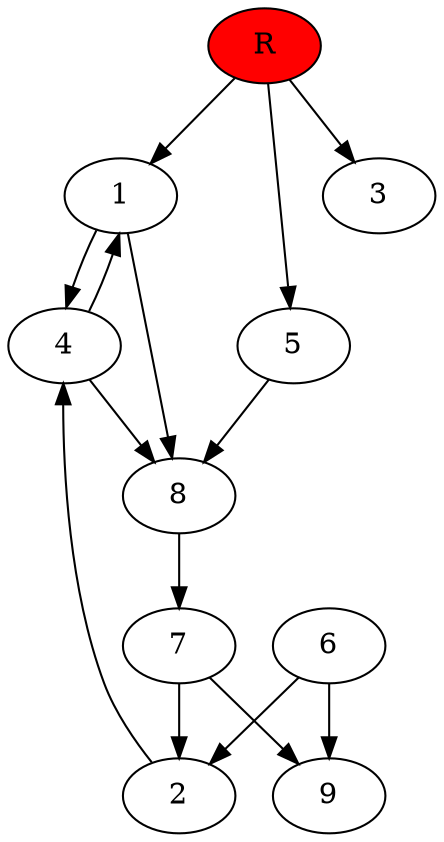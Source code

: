 digraph prb33208 {
	1
	2
	3
	4
	5
	6
	7
	8
	R [fillcolor="#ff0000" style=filled]
	1 -> 4
	1 -> 8
	2 -> 4
	4 -> 1
	4 -> 8
	5 -> 8
	6 -> 2
	6 -> 9
	7 -> 2
	7 -> 9
	8 -> 7
	R -> 1
	R -> 3
	R -> 5
}

